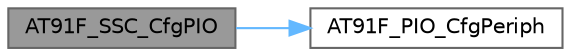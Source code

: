 digraph "AT91F_SSC_CfgPIO"
{
 // LATEX_PDF_SIZE
  bgcolor="transparent";
  edge [fontname=Helvetica,fontsize=10,labelfontname=Helvetica,labelfontsize=10];
  node [fontname=Helvetica,fontsize=10,shape=box,height=0.2,width=0.4];
  rankdir="LR";
  Node1 [id="Node000001",label="AT91F_SSC_CfgPIO",height=0.2,width=0.4,color="gray40", fillcolor="grey60", style="filled", fontcolor="black",tooltip="Configure PIO controllers to drive SSC signals."];
  Node1 -> Node2 [id="edge1_Node000001_Node000002",color="steelblue1",style="solid",tooltip=" "];
  Node2 [id="Node000002",label="AT91F_PIO_CfgPeriph",height=0.2,width=0.4,color="grey40", fillcolor="white", style="filled",URL="$lib___a_t91_s_a_m7_s64_8h.html#a001c51be23e3a970873a930ce2466e04",tooltip="Enable pins to be derived by peripheral."];
}
